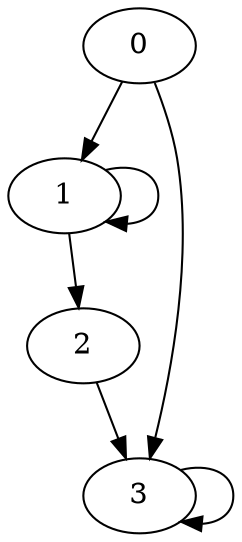 digraph {
    1;
    0;
    3;
    2;
    1 -> 1;
    2 -> 3;
    0 -> 3;
    1 -> 2;
    0 -> 1;
    3 -> 3;
}